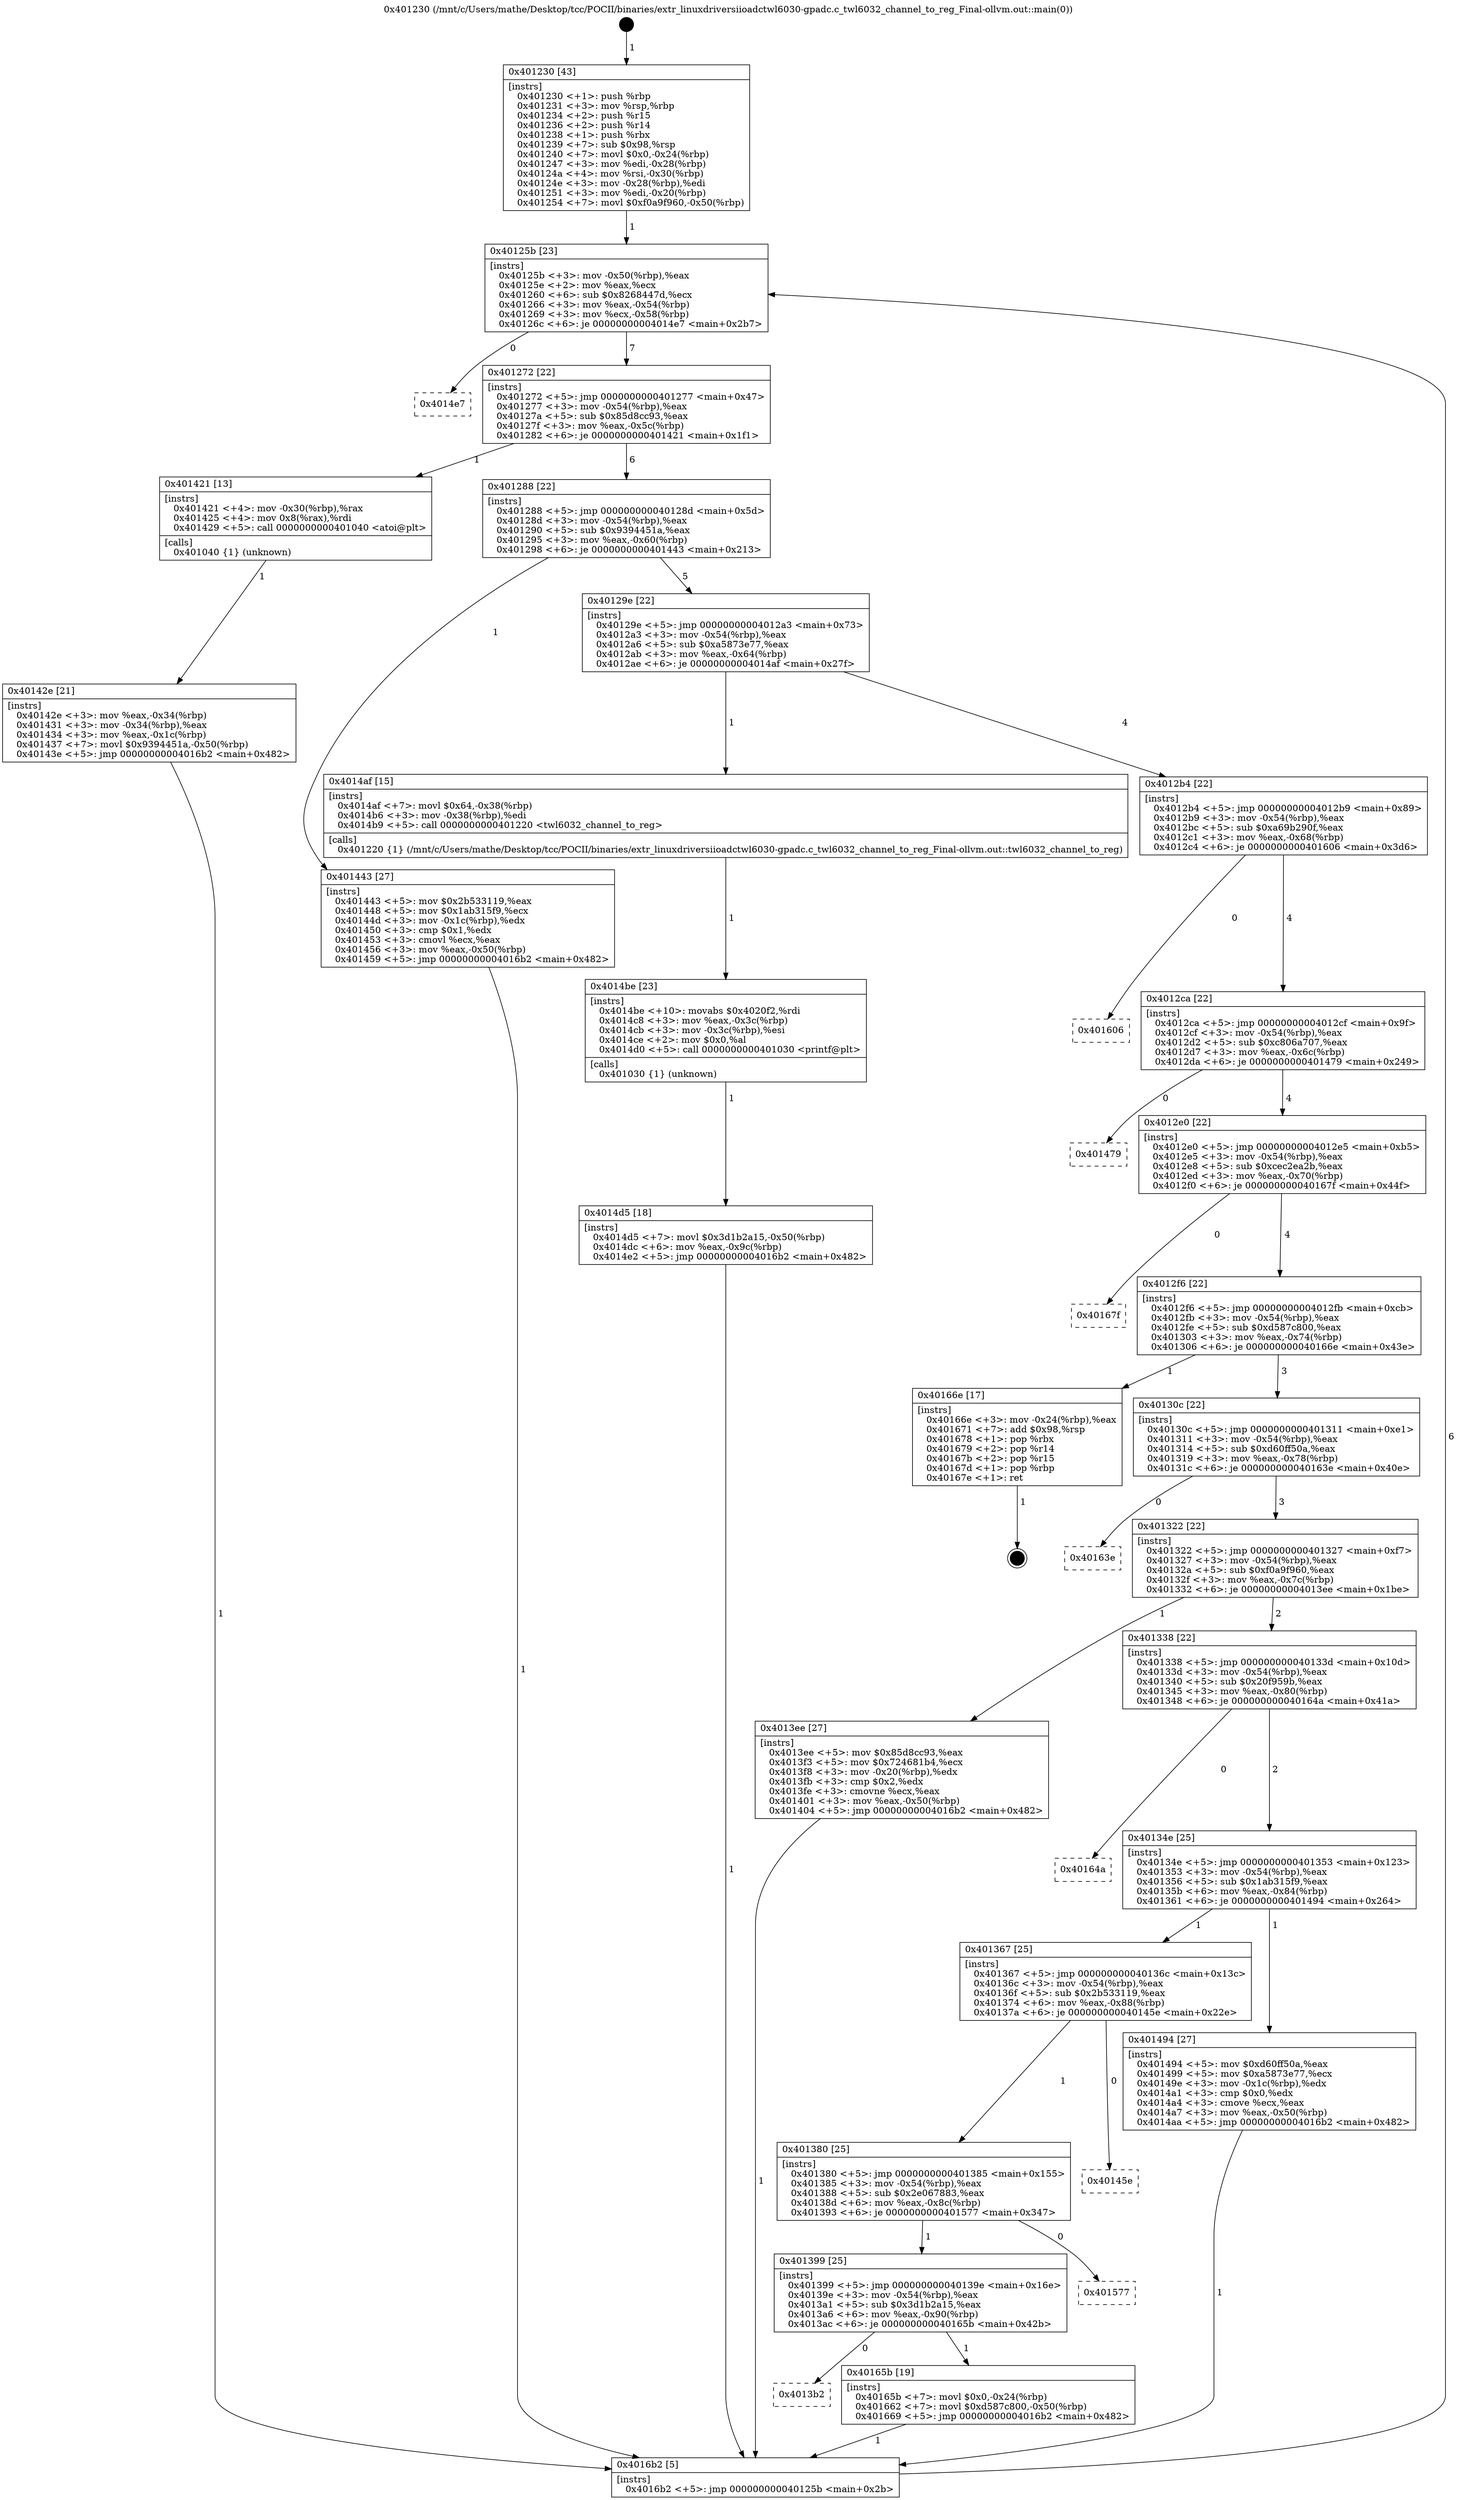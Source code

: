 digraph "0x401230" {
  label = "0x401230 (/mnt/c/Users/mathe/Desktop/tcc/POCII/binaries/extr_linuxdriversiioadctwl6030-gpadc.c_twl6032_channel_to_reg_Final-ollvm.out::main(0))"
  labelloc = "t"
  node[shape=record]

  Entry [label="",width=0.3,height=0.3,shape=circle,fillcolor=black,style=filled]
  "0x40125b" [label="{
     0x40125b [23]\l
     | [instrs]\l
     &nbsp;&nbsp;0x40125b \<+3\>: mov -0x50(%rbp),%eax\l
     &nbsp;&nbsp;0x40125e \<+2\>: mov %eax,%ecx\l
     &nbsp;&nbsp;0x401260 \<+6\>: sub $0x8268447d,%ecx\l
     &nbsp;&nbsp;0x401266 \<+3\>: mov %eax,-0x54(%rbp)\l
     &nbsp;&nbsp;0x401269 \<+3\>: mov %ecx,-0x58(%rbp)\l
     &nbsp;&nbsp;0x40126c \<+6\>: je 00000000004014e7 \<main+0x2b7\>\l
  }"]
  "0x4014e7" [label="{
     0x4014e7\l
  }", style=dashed]
  "0x401272" [label="{
     0x401272 [22]\l
     | [instrs]\l
     &nbsp;&nbsp;0x401272 \<+5\>: jmp 0000000000401277 \<main+0x47\>\l
     &nbsp;&nbsp;0x401277 \<+3\>: mov -0x54(%rbp),%eax\l
     &nbsp;&nbsp;0x40127a \<+5\>: sub $0x85d8cc93,%eax\l
     &nbsp;&nbsp;0x40127f \<+3\>: mov %eax,-0x5c(%rbp)\l
     &nbsp;&nbsp;0x401282 \<+6\>: je 0000000000401421 \<main+0x1f1\>\l
  }"]
  Exit [label="",width=0.3,height=0.3,shape=circle,fillcolor=black,style=filled,peripheries=2]
  "0x401421" [label="{
     0x401421 [13]\l
     | [instrs]\l
     &nbsp;&nbsp;0x401421 \<+4\>: mov -0x30(%rbp),%rax\l
     &nbsp;&nbsp;0x401425 \<+4\>: mov 0x8(%rax),%rdi\l
     &nbsp;&nbsp;0x401429 \<+5\>: call 0000000000401040 \<atoi@plt\>\l
     | [calls]\l
     &nbsp;&nbsp;0x401040 \{1\} (unknown)\l
  }"]
  "0x401288" [label="{
     0x401288 [22]\l
     | [instrs]\l
     &nbsp;&nbsp;0x401288 \<+5\>: jmp 000000000040128d \<main+0x5d\>\l
     &nbsp;&nbsp;0x40128d \<+3\>: mov -0x54(%rbp),%eax\l
     &nbsp;&nbsp;0x401290 \<+5\>: sub $0x9394451a,%eax\l
     &nbsp;&nbsp;0x401295 \<+3\>: mov %eax,-0x60(%rbp)\l
     &nbsp;&nbsp;0x401298 \<+6\>: je 0000000000401443 \<main+0x213\>\l
  }"]
  "0x4013b2" [label="{
     0x4013b2\l
  }", style=dashed]
  "0x401443" [label="{
     0x401443 [27]\l
     | [instrs]\l
     &nbsp;&nbsp;0x401443 \<+5\>: mov $0x2b533119,%eax\l
     &nbsp;&nbsp;0x401448 \<+5\>: mov $0x1ab315f9,%ecx\l
     &nbsp;&nbsp;0x40144d \<+3\>: mov -0x1c(%rbp),%edx\l
     &nbsp;&nbsp;0x401450 \<+3\>: cmp $0x1,%edx\l
     &nbsp;&nbsp;0x401453 \<+3\>: cmovl %ecx,%eax\l
     &nbsp;&nbsp;0x401456 \<+3\>: mov %eax,-0x50(%rbp)\l
     &nbsp;&nbsp;0x401459 \<+5\>: jmp 00000000004016b2 \<main+0x482\>\l
  }"]
  "0x40129e" [label="{
     0x40129e [22]\l
     | [instrs]\l
     &nbsp;&nbsp;0x40129e \<+5\>: jmp 00000000004012a3 \<main+0x73\>\l
     &nbsp;&nbsp;0x4012a3 \<+3\>: mov -0x54(%rbp),%eax\l
     &nbsp;&nbsp;0x4012a6 \<+5\>: sub $0xa5873e77,%eax\l
     &nbsp;&nbsp;0x4012ab \<+3\>: mov %eax,-0x64(%rbp)\l
     &nbsp;&nbsp;0x4012ae \<+6\>: je 00000000004014af \<main+0x27f\>\l
  }"]
  "0x40165b" [label="{
     0x40165b [19]\l
     | [instrs]\l
     &nbsp;&nbsp;0x40165b \<+7\>: movl $0x0,-0x24(%rbp)\l
     &nbsp;&nbsp;0x401662 \<+7\>: movl $0xd587c800,-0x50(%rbp)\l
     &nbsp;&nbsp;0x401669 \<+5\>: jmp 00000000004016b2 \<main+0x482\>\l
  }"]
  "0x4014af" [label="{
     0x4014af [15]\l
     | [instrs]\l
     &nbsp;&nbsp;0x4014af \<+7\>: movl $0x64,-0x38(%rbp)\l
     &nbsp;&nbsp;0x4014b6 \<+3\>: mov -0x38(%rbp),%edi\l
     &nbsp;&nbsp;0x4014b9 \<+5\>: call 0000000000401220 \<twl6032_channel_to_reg\>\l
     | [calls]\l
     &nbsp;&nbsp;0x401220 \{1\} (/mnt/c/Users/mathe/Desktop/tcc/POCII/binaries/extr_linuxdriversiioadctwl6030-gpadc.c_twl6032_channel_to_reg_Final-ollvm.out::twl6032_channel_to_reg)\l
  }"]
  "0x4012b4" [label="{
     0x4012b4 [22]\l
     | [instrs]\l
     &nbsp;&nbsp;0x4012b4 \<+5\>: jmp 00000000004012b9 \<main+0x89\>\l
     &nbsp;&nbsp;0x4012b9 \<+3\>: mov -0x54(%rbp),%eax\l
     &nbsp;&nbsp;0x4012bc \<+5\>: sub $0xa69b290f,%eax\l
     &nbsp;&nbsp;0x4012c1 \<+3\>: mov %eax,-0x68(%rbp)\l
     &nbsp;&nbsp;0x4012c4 \<+6\>: je 0000000000401606 \<main+0x3d6\>\l
  }"]
  "0x401399" [label="{
     0x401399 [25]\l
     | [instrs]\l
     &nbsp;&nbsp;0x401399 \<+5\>: jmp 000000000040139e \<main+0x16e\>\l
     &nbsp;&nbsp;0x40139e \<+3\>: mov -0x54(%rbp),%eax\l
     &nbsp;&nbsp;0x4013a1 \<+5\>: sub $0x3d1b2a15,%eax\l
     &nbsp;&nbsp;0x4013a6 \<+6\>: mov %eax,-0x90(%rbp)\l
     &nbsp;&nbsp;0x4013ac \<+6\>: je 000000000040165b \<main+0x42b\>\l
  }"]
  "0x401606" [label="{
     0x401606\l
  }", style=dashed]
  "0x4012ca" [label="{
     0x4012ca [22]\l
     | [instrs]\l
     &nbsp;&nbsp;0x4012ca \<+5\>: jmp 00000000004012cf \<main+0x9f\>\l
     &nbsp;&nbsp;0x4012cf \<+3\>: mov -0x54(%rbp),%eax\l
     &nbsp;&nbsp;0x4012d2 \<+5\>: sub $0xc806a707,%eax\l
     &nbsp;&nbsp;0x4012d7 \<+3\>: mov %eax,-0x6c(%rbp)\l
     &nbsp;&nbsp;0x4012da \<+6\>: je 0000000000401479 \<main+0x249\>\l
  }"]
  "0x401577" [label="{
     0x401577\l
  }", style=dashed]
  "0x401479" [label="{
     0x401479\l
  }", style=dashed]
  "0x4012e0" [label="{
     0x4012e0 [22]\l
     | [instrs]\l
     &nbsp;&nbsp;0x4012e0 \<+5\>: jmp 00000000004012e5 \<main+0xb5\>\l
     &nbsp;&nbsp;0x4012e5 \<+3\>: mov -0x54(%rbp),%eax\l
     &nbsp;&nbsp;0x4012e8 \<+5\>: sub $0xcec2ea2b,%eax\l
     &nbsp;&nbsp;0x4012ed \<+3\>: mov %eax,-0x70(%rbp)\l
     &nbsp;&nbsp;0x4012f0 \<+6\>: je 000000000040167f \<main+0x44f\>\l
  }"]
  "0x401380" [label="{
     0x401380 [25]\l
     | [instrs]\l
     &nbsp;&nbsp;0x401380 \<+5\>: jmp 0000000000401385 \<main+0x155\>\l
     &nbsp;&nbsp;0x401385 \<+3\>: mov -0x54(%rbp),%eax\l
     &nbsp;&nbsp;0x401388 \<+5\>: sub $0x2e067883,%eax\l
     &nbsp;&nbsp;0x40138d \<+6\>: mov %eax,-0x8c(%rbp)\l
     &nbsp;&nbsp;0x401393 \<+6\>: je 0000000000401577 \<main+0x347\>\l
  }"]
  "0x40167f" [label="{
     0x40167f\l
  }", style=dashed]
  "0x4012f6" [label="{
     0x4012f6 [22]\l
     | [instrs]\l
     &nbsp;&nbsp;0x4012f6 \<+5\>: jmp 00000000004012fb \<main+0xcb\>\l
     &nbsp;&nbsp;0x4012fb \<+3\>: mov -0x54(%rbp),%eax\l
     &nbsp;&nbsp;0x4012fe \<+5\>: sub $0xd587c800,%eax\l
     &nbsp;&nbsp;0x401303 \<+3\>: mov %eax,-0x74(%rbp)\l
     &nbsp;&nbsp;0x401306 \<+6\>: je 000000000040166e \<main+0x43e\>\l
  }"]
  "0x40145e" [label="{
     0x40145e\l
  }", style=dashed]
  "0x40166e" [label="{
     0x40166e [17]\l
     | [instrs]\l
     &nbsp;&nbsp;0x40166e \<+3\>: mov -0x24(%rbp),%eax\l
     &nbsp;&nbsp;0x401671 \<+7\>: add $0x98,%rsp\l
     &nbsp;&nbsp;0x401678 \<+1\>: pop %rbx\l
     &nbsp;&nbsp;0x401679 \<+2\>: pop %r14\l
     &nbsp;&nbsp;0x40167b \<+2\>: pop %r15\l
     &nbsp;&nbsp;0x40167d \<+1\>: pop %rbp\l
     &nbsp;&nbsp;0x40167e \<+1\>: ret\l
  }"]
  "0x40130c" [label="{
     0x40130c [22]\l
     | [instrs]\l
     &nbsp;&nbsp;0x40130c \<+5\>: jmp 0000000000401311 \<main+0xe1\>\l
     &nbsp;&nbsp;0x401311 \<+3\>: mov -0x54(%rbp),%eax\l
     &nbsp;&nbsp;0x401314 \<+5\>: sub $0xd60ff50a,%eax\l
     &nbsp;&nbsp;0x401319 \<+3\>: mov %eax,-0x78(%rbp)\l
     &nbsp;&nbsp;0x40131c \<+6\>: je 000000000040163e \<main+0x40e\>\l
  }"]
  "0x4014d5" [label="{
     0x4014d5 [18]\l
     | [instrs]\l
     &nbsp;&nbsp;0x4014d5 \<+7\>: movl $0x3d1b2a15,-0x50(%rbp)\l
     &nbsp;&nbsp;0x4014dc \<+6\>: mov %eax,-0x9c(%rbp)\l
     &nbsp;&nbsp;0x4014e2 \<+5\>: jmp 00000000004016b2 \<main+0x482\>\l
  }"]
  "0x40163e" [label="{
     0x40163e\l
  }", style=dashed]
  "0x401322" [label="{
     0x401322 [22]\l
     | [instrs]\l
     &nbsp;&nbsp;0x401322 \<+5\>: jmp 0000000000401327 \<main+0xf7\>\l
     &nbsp;&nbsp;0x401327 \<+3\>: mov -0x54(%rbp),%eax\l
     &nbsp;&nbsp;0x40132a \<+5\>: sub $0xf0a9f960,%eax\l
     &nbsp;&nbsp;0x40132f \<+3\>: mov %eax,-0x7c(%rbp)\l
     &nbsp;&nbsp;0x401332 \<+6\>: je 00000000004013ee \<main+0x1be\>\l
  }"]
  "0x4014be" [label="{
     0x4014be [23]\l
     | [instrs]\l
     &nbsp;&nbsp;0x4014be \<+10\>: movabs $0x4020f2,%rdi\l
     &nbsp;&nbsp;0x4014c8 \<+3\>: mov %eax,-0x3c(%rbp)\l
     &nbsp;&nbsp;0x4014cb \<+3\>: mov -0x3c(%rbp),%esi\l
     &nbsp;&nbsp;0x4014ce \<+2\>: mov $0x0,%al\l
     &nbsp;&nbsp;0x4014d0 \<+5\>: call 0000000000401030 \<printf@plt\>\l
     | [calls]\l
     &nbsp;&nbsp;0x401030 \{1\} (unknown)\l
  }"]
  "0x4013ee" [label="{
     0x4013ee [27]\l
     | [instrs]\l
     &nbsp;&nbsp;0x4013ee \<+5\>: mov $0x85d8cc93,%eax\l
     &nbsp;&nbsp;0x4013f3 \<+5\>: mov $0x724681b4,%ecx\l
     &nbsp;&nbsp;0x4013f8 \<+3\>: mov -0x20(%rbp),%edx\l
     &nbsp;&nbsp;0x4013fb \<+3\>: cmp $0x2,%edx\l
     &nbsp;&nbsp;0x4013fe \<+3\>: cmovne %ecx,%eax\l
     &nbsp;&nbsp;0x401401 \<+3\>: mov %eax,-0x50(%rbp)\l
     &nbsp;&nbsp;0x401404 \<+5\>: jmp 00000000004016b2 \<main+0x482\>\l
  }"]
  "0x401338" [label="{
     0x401338 [22]\l
     | [instrs]\l
     &nbsp;&nbsp;0x401338 \<+5\>: jmp 000000000040133d \<main+0x10d\>\l
     &nbsp;&nbsp;0x40133d \<+3\>: mov -0x54(%rbp),%eax\l
     &nbsp;&nbsp;0x401340 \<+5\>: sub $0x20f959b,%eax\l
     &nbsp;&nbsp;0x401345 \<+3\>: mov %eax,-0x80(%rbp)\l
     &nbsp;&nbsp;0x401348 \<+6\>: je 000000000040164a \<main+0x41a\>\l
  }"]
  "0x4016b2" [label="{
     0x4016b2 [5]\l
     | [instrs]\l
     &nbsp;&nbsp;0x4016b2 \<+5\>: jmp 000000000040125b \<main+0x2b\>\l
  }"]
  "0x401230" [label="{
     0x401230 [43]\l
     | [instrs]\l
     &nbsp;&nbsp;0x401230 \<+1\>: push %rbp\l
     &nbsp;&nbsp;0x401231 \<+3\>: mov %rsp,%rbp\l
     &nbsp;&nbsp;0x401234 \<+2\>: push %r15\l
     &nbsp;&nbsp;0x401236 \<+2\>: push %r14\l
     &nbsp;&nbsp;0x401238 \<+1\>: push %rbx\l
     &nbsp;&nbsp;0x401239 \<+7\>: sub $0x98,%rsp\l
     &nbsp;&nbsp;0x401240 \<+7\>: movl $0x0,-0x24(%rbp)\l
     &nbsp;&nbsp;0x401247 \<+3\>: mov %edi,-0x28(%rbp)\l
     &nbsp;&nbsp;0x40124a \<+4\>: mov %rsi,-0x30(%rbp)\l
     &nbsp;&nbsp;0x40124e \<+3\>: mov -0x28(%rbp),%edi\l
     &nbsp;&nbsp;0x401251 \<+3\>: mov %edi,-0x20(%rbp)\l
     &nbsp;&nbsp;0x401254 \<+7\>: movl $0xf0a9f960,-0x50(%rbp)\l
  }"]
  "0x40142e" [label="{
     0x40142e [21]\l
     | [instrs]\l
     &nbsp;&nbsp;0x40142e \<+3\>: mov %eax,-0x34(%rbp)\l
     &nbsp;&nbsp;0x401431 \<+3\>: mov -0x34(%rbp),%eax\l
     &nbsp;&nbsp;0x401434 \<+3\>: mov %eax,-0x1c(%rbp)\l
     &nbsp;&nbsp;0x401437 \<+7\>: movl $0x9394451a,-0x50(%rbp)\l
     &nbsp;&nbsp;0x40143e \<+5\>: jmp 00000000004016b2 \<main+0x482\>\l
  }"]
  "0x401367" [label="{
     0x401367 [25]\l
     | [instrs]\l
     &nbsp;&nbsp;0x401367 \<+5\>: jmp 000000000040136c \<main+0x13c\>\l
     &nbsp;&nbsp;0x40136c \<+3\>: mov -0x54(%rbp),%eax\l
     &nbsp;&nbsp;0x40136f \<+5\>: sub $0x2b533119,%eax\l
     &nbsp;&nbsp;0x401374 \<+6\>: mov %eax,-0x88(%rbp)\l
     &nbsp;&nbsp;0x40137a \<+6\>: je 000000000040145e \<main+0x22e\>\l
  }"]
  "0x40164a" [label="{
     0x40164a\l
  }", style=dashed]
  "0x40134e" [label="{
     0x40134e [25]\l
     | [instrs]\l
     &nbsp;&nbsp;0x40134e \<+5\>: jmp 0000000000401353 \<main+0x123\>\l
     &nbsp;&nbsp;0x401353 \<+3\>: mov -0x54(%rbp),%eax\l
     &nbsp;&nbsp;0x401356 \<+5\>: sub $0x1ab315f9,%eax\l
     &nbsp;&nbsp;0x40135b \<+6\>: mov %eax,-0x84(%rbp)\l
     &nbsp;&nbsp;0x401361 \<+6\>: je 0000000000401494 \<main+0x264\>\l
  }"]
  "0x401494" [label="{
     0x401494 [27]\l
     | [instrs]\l
     &nbsp;&nbsp;0x401494 \<+5\>: mov $0xd60ff50a,%eax\l
     &nbsp;&nbsp;0x401499 \<+5\>: mov $0xa5873e77,%ecx\l
     &nbsp;&nbsp;0x40149e \<+3\>: mov -0x1c(%rbp),%edx\l
     &nbsp;&nbsp;0x4014a1 \<+3\>: cmp $0x0,%edx\l
     &nbsp;&nbsp;0x4014a4 \<+3\>: cmove %ecx,%eax\l
     &nbsp;&nbsp;0x4014a7 \<+3\>: mov %eax,-0x50(%rbp)\l
     &nbsp;&nbsp;0x4014aa \<+5\>: jmp 00000000004016b2 \<main+0x482\>\l
  }"]
  Entry -> "0x401230" [label=" 1"]
  "0x40125b" -> "0x4014e7" [label=" 0"]
  "0x40125b" -> "0x401272" [label=" 7"]
  "0x40166e" -> Exit [label=" 1"]
  "0x401272" -> "0x401421" [label=" 1"]
  "0x401272" -> "0x401288" [label=" 6"]
  "0x40165b" -> "0x4016b2" [label=" 1"]
  "0x401288" -> "0x401443" [label=" 1"]
  "0x401288" -> "0x40129e" [label=" 5"]
  "0x401399" -> "0x4013b2" [label=" 0"]
  "0x40129e" -> "0x4014af" [label=" 1"]
  "0x40129e" -> "0x4012b4" [label=" 4"]
  "0x401399" -> "0x40165b" [label=" 1"]
  "0x4012b4" -> "0x401606" [label=" 0"]
  "0x4012b4" -> "0x4012ca" [label=" 4"]
  "0x401380" -> "0x401399" [label=" 1"]
  "0x4012ca" -> "0x401479" [label=" 0"]
  "0x4012ca" -> "0x4012e0" [label=" 4"]
  "0x401380" -> "0x401577" [label=" 0"]
  "0x4012e0" -> "0x40167f" [label=" 0"]
  "0x4012e0" -> "0x4012f6" [label=" 4"]
  "0x401367" -> "0x401380" [label=" 1"]
  "0x4012f6" -> "0x40166e" [label=" 1"]
  "0x4012f6" -> "0x40130c" [label=" 3"]
  "0x401367" -> "0x40145e" [label=" 0"]
  "0x40130c" -> "0x40163e" [label=" 0"]
  "0x40130c" -> "0x401322" [label=" 3"]
  "0x4014d5" -> "0x4016b2" [label=" 1"]
  "0x401322" -> "0x4013ee" [label=" 1"]
  "0x401322" -> "0x401338" [label=" 2"]
  "0x4013ee" -> "0x4016b2" [label=" 1"]
  "0x401230" -> "0x40125b" [label=" 1"]
  "0x4016b2" -> "0x40125b" [label=" 6"]
  "0x401421" -> "0x40142e" [label=" 1"]
  "0x40142e" -> "0x4016b2" [label=" 1"]
  "0x401443" -> "0x4016b2" [label=" 1"]
  "0x4014be" -> "0x4014d5" [label=" 1"]
  "0x401338" -> "0x40164a" [label=" 0"]
  "0x401338" -> "0x40134e" [label=" 2"]
  "0x4014af" -> "0x4014be" [label=" 1"]
  "0x40134e" -> "0x401494" [label=" 1"]
  "0x40134e" -> "0x401367" [label=" 1"]
  "0x401494" -> "0x4016b2" [label=" 1"]
}
